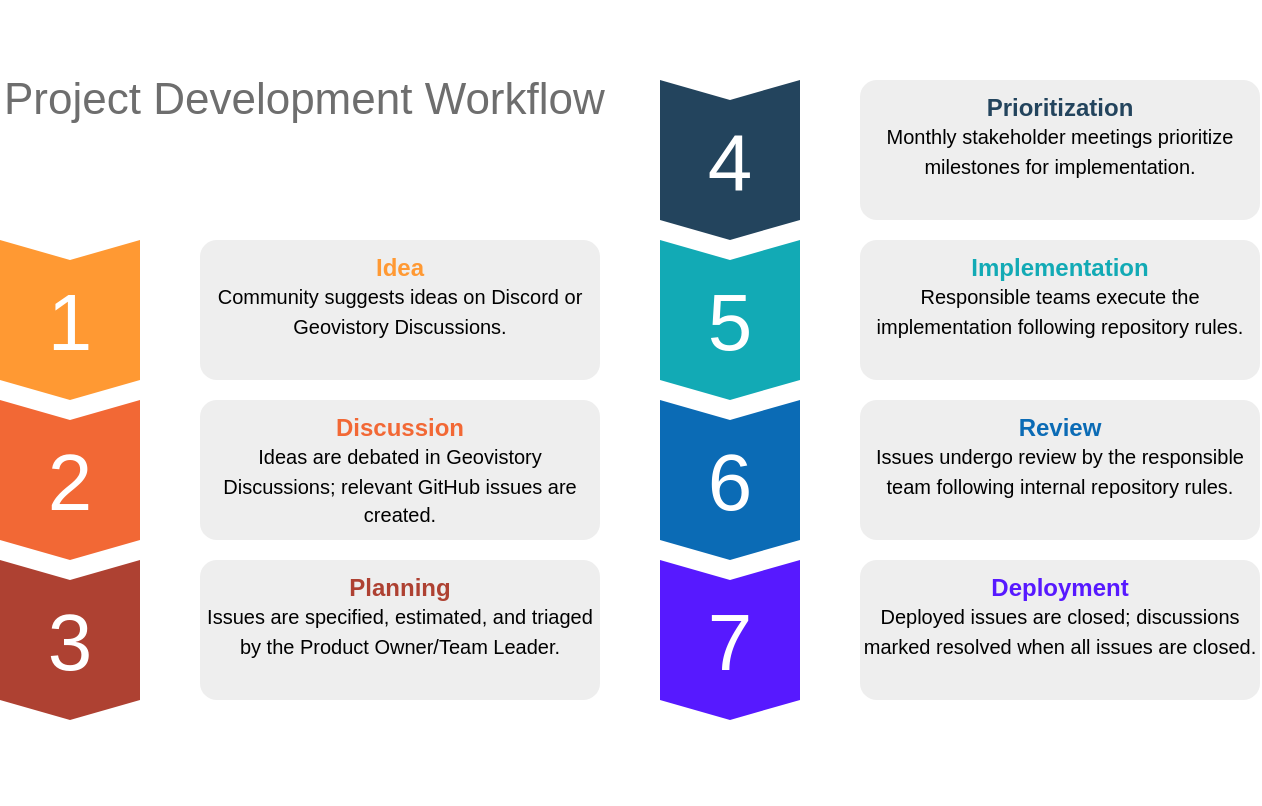 <mxfile version="14.2.9" type="device"><diagram name="Page-1" id="1622d65d-c77d-c4b6-e0e7-3c11208c8684"><mxGraphModel dx="2987.5" dy="763" grid="1" gridSize="10" guides="1" tooltips="1" connect="1" arrows="1" fold="1" page="1" pageScale="1.5" pageWidth="1169" pageHeight="826" background="none" math="0" shadow="0"><root><mxCell id="0" style=";html=1;"/><mxCell id="1" style=";html=1;" parent="0"/><mxCell id="rNjHril5DkxlCt9nS7-C-15" value="" style="shape=step;perimeter=stepPerimeter;whiteSpace=wrap;html=1;fixedSize=1;size=10;direction=south;strokeColor=none;rounded=0;fillColor=#FF9933;" vertex="1" parent="1"><mxGeometry x="-850" y="690" width="70" height="80" as="geometry"/></mxCell><mxCell id="rNjHril5DkxlCt9nS7-C-16" value="" style="shape=step;perimeter=stepPerimeter;whiteSpace=wrap;html=1;fixedSize=1;size=10;direction=south;strokeColor=none;rounded=0;fillColor=#F26835;" vertex="1" parent="1"><mxGeometry x="-850" y="770" width="70" height="80" as="geometry"/></mxCell><mxCell id="rNjHril5DkxlCt9nS7-C-17" value="" style="shape=step;perimeter=stepPerimeter;whiteSpace=wrap;html=1;fixedSize=1;size=10;direction=south;fillColor=#AE4132;strokeColor=none;rounded=0;" vertex="1" parent="1"><mxGeometry x="-850" y="850" width="70" height="80" as="geometry"/></mxCell><mxCell id="rNjHril5DkxlCt9nS7-C-18" value="" style="shape=step;perimeter=stepPerimeter;whiteSpace=wrap;html=1;fixedSize=1;size=10;direction=south;fillColor=#23445D;strokeColor=none;rounded=0;" vertex="1" parent="1"><mxGeometry x="-520" y="610" width="70" height="80" as="geometry"/></mxCell><mxCell id="rNjHril5DkxlCt9nS7-C-19" value="" style="shape=step;perimeter=stepPerimeter;whiteSpace=wrap;html=1;fixedSize=1;size=10;direction=south;fillColor=#12AAB5;strokeColor=none;rounded=0;" vertex="1" parent="1"><mxGeometry x="-520" y="690" width="70" height="80" as="geometry"/></mxCell><mxCell id="rNjHril5DkxlCt9nS7-C-20" value="&lt;font&gt;&lt;b&gt;&lt;font color=&quot;#ff9933&quot;&gt;Idea&lt;/font&gt;&lt;/b&gt;&lt;br&gt;&lt;span style=&quot;font-size: 10px&quot;&gt;Community suggests ideas on Discord or Geovistory Discussions.&lt;/span&gt;&lt;br&gt;&lt;/font&gt;" style="rounded=1;strokeColor=none;fillColor=#EEEEEE;align=center;arcSize=12;verticalAlign=top;whiteSpace=wrap;html=1;fontSize=12;" vertex="1" parent="1"><mxGeometry x="-750" y="690" width="200" height="70" as="geometry"/></mxCell><mxCell id="rNjHril5DkxlCt9nS7-C-21" value="&lt;font&gt;&lt;b&gt;&lt;font color=&quot;#f26835&quot;&gt;Discussion&lt;/font&gt;&lt;/b&gt;&lt;br&gt;&lt;span style=&quot;font-size: 10px&quot;&gt;Ideas are debated in Geovistory Discussions; relevant GitHub issues are created.&lt;/span&gt;&lt;br&gt;&lt;div&gt;&lt;br&gt;&lt;/div&gt;&lt;/font&gt;" style="rounded=1;strokeColor=none;fillColor=#EEEEEE;align=center;arcSize=12;verticalAlign=top;whiteSpace=wrap;html=1;fontSize=12;" vertex="1" parent="1"><mxGeometry x="-750" y="770" width="200" height="70" as="geometry"/></mxCell><mxCell id="rNjHril5DkxlCt9nS7-C-22" value="&lt;font&gt;&lt;font color=&quot;#ae4132&quot;&gt;&lt;b&gt;Planning&lt;/b&gt;&lt;/font&gt;&lt;br&gt;&lt;div&gt;&lt;span style=&quot;font-size: 10px&quot;&gt;Issues are specified, estimated, and triaged by the Product Owner/Team Leader.&lt;/span&gt;&lt;/div&gt;&lt;/font&gt;" style="rounded=1;strokeColor=none;fillColor=#EEEEEE;align=center;arcSize=12;verticalAlign=top;whiteSpace=wrap;html=1;fontSize=12;" vertex="1" parent="1"><mxGeometry x="-750" y="850" width="200" height="70" as="geometry"/></mxCell><mxCell id="rNjHril5DkxlCt9nS7-C-23" value="&lt;font&gt;&lt;font color=&quot;#23445d&quot;&gt;&lt;b&gt;Prioritization&lt;/b&gt;&lt;/font&gt;&lt;br&gt;&lt;span style=&quot;font-size: 10px&quot;&gt;Monthly stakeholder meetings prioritize milestones for implementation.&lt;/span&gt;&lt;br&gt;&lt;div&gt;&lt;br&gt;&lt;/div&gt;&lt;/font&gt;" style="rounded=1;strokeColor=none;fillColor=#EEEEEE;align=center;arcSize=12;verticalAlign=top;whiteSpace=wrap;html=1;fontSize=12;" vertex="1" parent="1"><mxGeometry x="-420" y="610" width="200" height="70" as="geometry"/></mxCell><mxCell id="rNjHril5DkxlCt9nS7-C-24" value="&lt;font&gt;&lt;font color=&quot;#12aab5&quot;&gt;&lt;b&gt;Implementation&lt;/b&gt;&lt;/font&gt;&lt;br&gt;&lt;div&gt;&lt;span style=&quot;font-size: 10px&quot;&gt;Responsible teams execute the implementation following repository rules.&lt;/span&gt;&lt;/div&gt;&lt;/font&gt;" style="rounded=1;strokeColor=none;fillColor=#EEEEEE;align=center;arcSize=12;verticalAlign=top;whiteSpace=wrap;html=1;fontSize=12;" vertex="1" parent="1"><mxGeometry x="-420" y="690" width="200" height="70" as="geometry"/></mxCell><mxCell id="rNjHril5DkxlCt9nS7-C-25" value="" style="shape=step;perimeter=stepPerimeter;whiteSpace=wrap;html=1;fixedSize=1;size=10;direction=south;strokeColor=none;rounded=0;fillColor=#0B6BB5;" vertex="1" parent="1"><mxGeometry x="-520" y="770" width="70" height="80" as="geometry"/></mxCell><mxCell id="rNjHril5DkxlCt9nS7-C-26" value="&lt;font&gt;&lt;b&gt;&lt;font color=&quot;#0b6bb5&quot;&gt;Review&lt;/font&gt;&lt;/b&gt;&lt;br&gt;&lt;div&gt;&lt;span style=&quot;font-size: 10px&quot;&gt;Issues undergo review by the responsible team following internal repository rules.&lt;/span&gt;&lt;/div&gt;&lt;/font&gt;" style="rounded=1;strokeColor=none;fillColor=#EEEEEE;align=center;arcSize=12;verticalAlign=top;whiteSpace=wrap;html=1;fontSize=12;" vertex="1" parent="1"><mxGeometry x="-420" y="770" width="200" height="70" as="geometry"/></mxCell><mxCell id="rNjHril5DkxlCt9nS7-C-27" value="" style="shape=step;perimeter=stepPerimeter;whiteSpace=wrap;html=1;fixedSize=1;size=10;direction=south;strokeColor=none;rounded=0;fillColor=#5719FF;" vertex="1" parent="1"><mxGeometry x="-520" y="850" width="70" height="80" as="geometry"/></mxCell><mxCell id="rNjHril5DkxlCt9nS7-C-28" value="&lt;font&gt;&lt;b&gt;&lt;font color=&quot;#5719ff&quot;&gt;Deployment&lt;/font&gt;&lt;/b&gt;&lt;br&gt;&lt;div&gt;&lt;font size=&quot;1&quot;&gt;Deployed issues are closed; discussions marked resolved when all issues are closed.&lt;/font&gt;&lt;/div&gt;&lt;div&gt;&lt;font size=&quot;1&quot;&gt;&lt;br&gt;&lt;/font&gt;&lt;/div&gt;&lt;div&gt;&lt;font size=&quot;1&quot;&gt;&lt;br&gt;&lt;/font&gt;&lt;/div&gt;&lt;div&gt;&lt;font size=&quot;1&quot;&gt;&lt;br&gt;&lt;/font&gt;&lt;/div&gt;&lt;div&gt;&lt;font size=&quot;1&quot;&gt;&lt;br&gt;&lt;/font&gt;&lt;/div&gt;&lt;div&gt;&lt;br&gt;&lt;/div&gt;&lt;/font&gt;" style="rounded=1;strokeColor=none;fillColor=#EEEEEE;align=center;arcSize=12;verticalAlign=top;whiteSpace=wrap;html=1;fontSize=12;" vertex="1" parent="1"><mxGeometry x="-420" y="850" width="200" height="70" as="geometry"/></mxCell><mxCell id="rNjHril5DkxlCt9nS7-C-29" value="1" style="text;html=1;strokeColor=none;fillColor=none;align=center;verticalAlign=middle;whiteSpace=wrap;rounded=0;fontSize=40;fontColor=#FFFFFF;" vertex="1" parent="1"><mxGeometry x="-835" y="720" width="40" height="20" as="geometry"/></mxCell><mxCell id="rNjHril5DkxlCt9nS7-C-30" value="2" style="text;html=1;strokeColor=none;fillColor=none;align=center;verticalAlign=middle;whiteSpace=wrap;rounded=0;fontSize=40;fontColor=#FFFFFF;" vertex="1" parent="1"><mxGeometry x="-835" y="800" width="40" height="20" as="geometry"/></mxCell><mxCell id="rNjHril5DkxlCt9nS7-C-31" value="3" style="text;html=1;strokeColor=none;fillColor=none;align=center;verticalAlign=middle;whiteSpace=wrap;rounded=0;fontSize=40;fontColor=#FFFFFF;" vertex="1" parent="1"><mxGeometry x="-835" y="880" width="40" height="20" as="geometry"/></mxCell><mxCell id="rNjHril5DkxlCt9nS7-C-32" value="4" style="text;html=1;strokeColor=none;fillColor=none;align=center;verticalAlign=middle;whiteSpace=wrap;rounded=0;fontSize=40;fontColor=#FFFFFF;" vertex="1" parent="1"><mxGeometry x="-505" y="640" width="40" height="20" as="geometry"/></mxCell><mxCell id="rNjHril5DkxlCt9nS7-C-33" value="5" style="text;html=1;strokeColor=none;fillColor=none;align=center;verticalAlign=middle;whiteSpace=wrap;rounded=0;fontSize=40;fontColor=#FFFFFF;" vertex="1" parent="1"><mxGeometry x="-505" y="720" width="40" height="20" as="geometry"/></mxCell><mxCell id="rNjHril5DkxlCt9nS7-C-34" value="6" style="text;html=1;strokeColor=none;fillColor=none;align=center;verticalAlign=middle;whiteSpace=wrap;rounded=0;fontSize=40;fontColor=#FFFFFF;" vertex="1" parent="1"><mxGeometry x="-505" y="800" width="40" height="20" as="geometry"/></mxCell><mxCell id="rNjHril5DkxlCt9nS7-C-36" value="7" style="text;html=1;strokeColor=none;fillColor=none;align=center;verticalAlign=middle;whiteSpace=wrap;rounded=0;fontSize=40;fontColor=#FFFFFF;" vertex="1" parent="1"><mxGeometry x="-505" y="880" width="40" height="20" as="geometry"/></mxCell><mxCell id="rNjHril5DkxlCt9nS7-C-40" value="Project Development Workflow" style="text;strokeColor=none;fillColor=none;align=left;verticalAlign=middle;rounded=0;fontSize=22;horizontal=1;whiteSpace=wrap;html=1;fontColor=#6E6E6E;" vertex="1" parent="1"><mxGeometry x="-850" y="570" width="310" height="100" as="geometry"/></mxCell></root></mxGraphModel></diagram></mxfile>